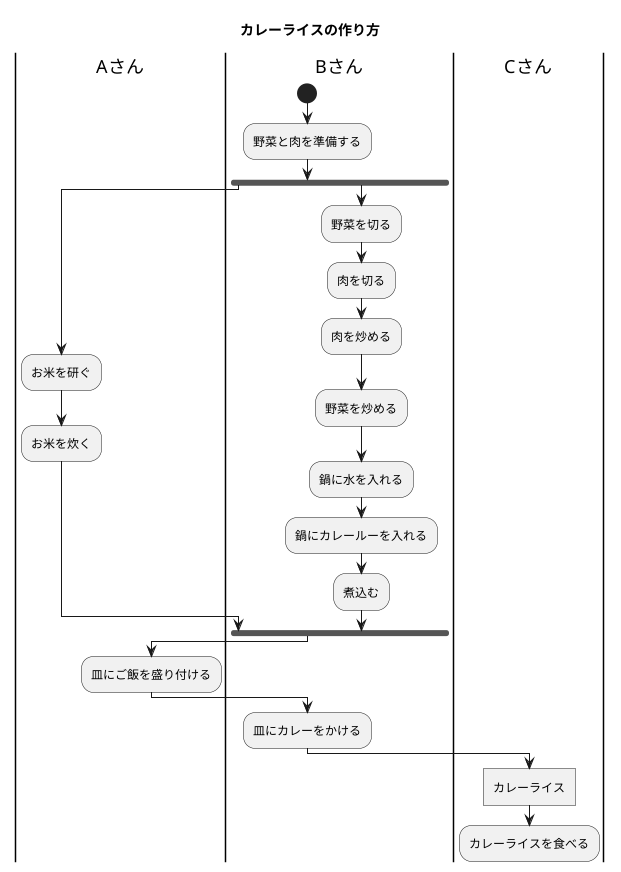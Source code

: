 @startuml カレーライス
title カレーライスの作り方
|Aさん|
|Aさん|
|Bさん|
|Bさん|
|Cさん|
|Cさん|

|Bさん|
start
:野菜と肉を準備する;
fork
|Aさん|
    :お米を研ぐ;
    :お米を炊く;
|Aさん|
fork again
|Bさん|
    :野菜を切る;
    :肉を切る;
    :肉を炒める;
    :野菜を炒める;
    :鍋に水を入れる;
    :鍋にカレールーを入れる;
    :煮込む;
|Bさん|
end fork
|Aさん|
:皿にご飯を盛り付ける;
|Bさん|
:皿にカレーをかける;
|Cさん|
:カレーライス]
:カレーライスを食べる;
@enduml